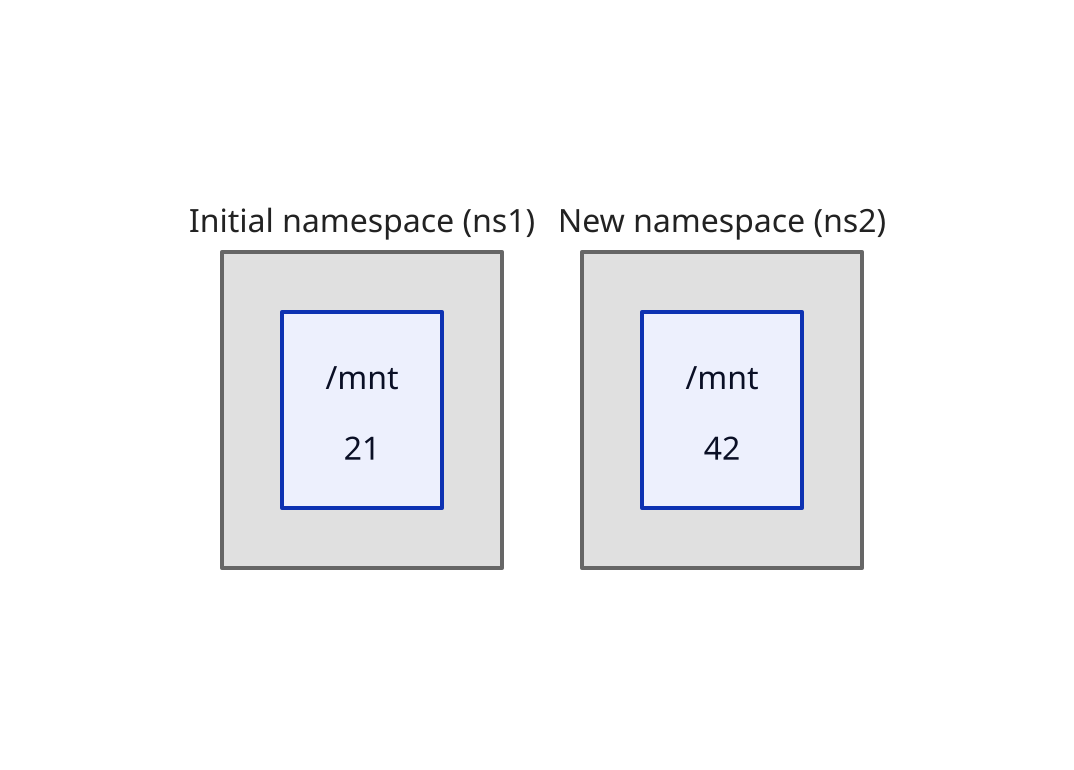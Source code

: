 classes: {
  namespace: {
    style: {
      fill: "#e0e0e0"
      stroke: "#666666"
      font-color: "#222222"
      bold: true
    }
  }

  bind-mount: {
    shape: circle
    style: {
      fill: "#f0f921"
      stroke: "#9a9f04"
      stroke-width: 3
      font-size: 20
      font-color: "#222222"
      double-border: true
    }
  }

  private: {
    shape: square
    style: {
      fill: "#0d0887"
      stroke: "#000000"
      stroke-width: 3
      font-size: 20
      font-color: "#f4f4f4"
    }
  }

  shared: {
    shape: circle
    style: {
      fill: "#f0f921"
      stroke: "#9a9f04"
      stroke-width: 3
      font-size: 20
      font-color: "#222222"
    }
  }

  slave: {
    shape: diamond
    style: {
      fill: "#d8576b"
      stroke: "#a12538"
      stroke-width: 3
      font-size: 20
      font-color: "#f4f4f4"
    }
  }

  slave-shared: {
    shape: oval
    style: {
      fill: "#fb9f3a"
      stroke: "#914c03"
      stroke-width: 3
      font-size: 20
      font-color: "#222222"
    }
  }

  unbindable: {
    shape: hexagon
    style: {
      fill: "#9c179e"
      stroke: "#300731"
      stroke-width: 3
      font-size: 20
      font-color: "#f4f4f4"
    }
  }
}

ns1: {
  class: namespace
  label: "Initial namespace (ns1)"
  style: {
    font-size: 16
  }

  root: {
    shape: rectangle
    label: "/mnt\n\n21"
  }
}

ns2: {
  class: namespace
  label: "New namespace (ns2)"
  style: {
    font-size: 16
  }

  root: {
    shape: rectangle
    label: "/mnt\n\n42"
  }
}
